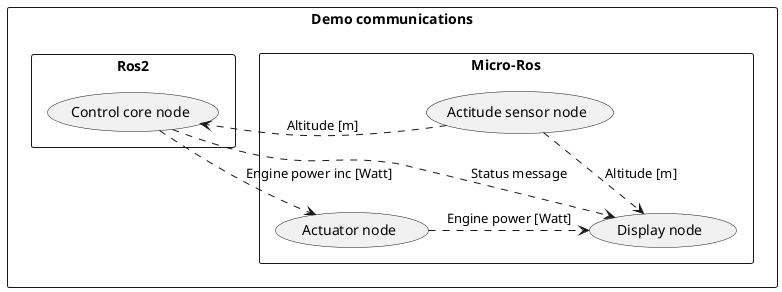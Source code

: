 @startuml

rectangle "Demo communications" { 

    rectangle Micro-Ros {
        (Actuator node) 
        (Display node)
        (Actitude sensor node) 
    }

    rectangle Ros2 {
        (Control core node) 
    }


    
    (Actitude sensor node) ..> (Display node): Altitude [m]
    (Actitude sensor node) ..> (Control core node): Altitude [m]
    (Control core node) ..> (Actuator node): Engine power inc [Watt]
    (Control core node) ..> (Display node): Status message
    (Actuator node) .> (Display node): Engine power [Watt]
    }
@enduml